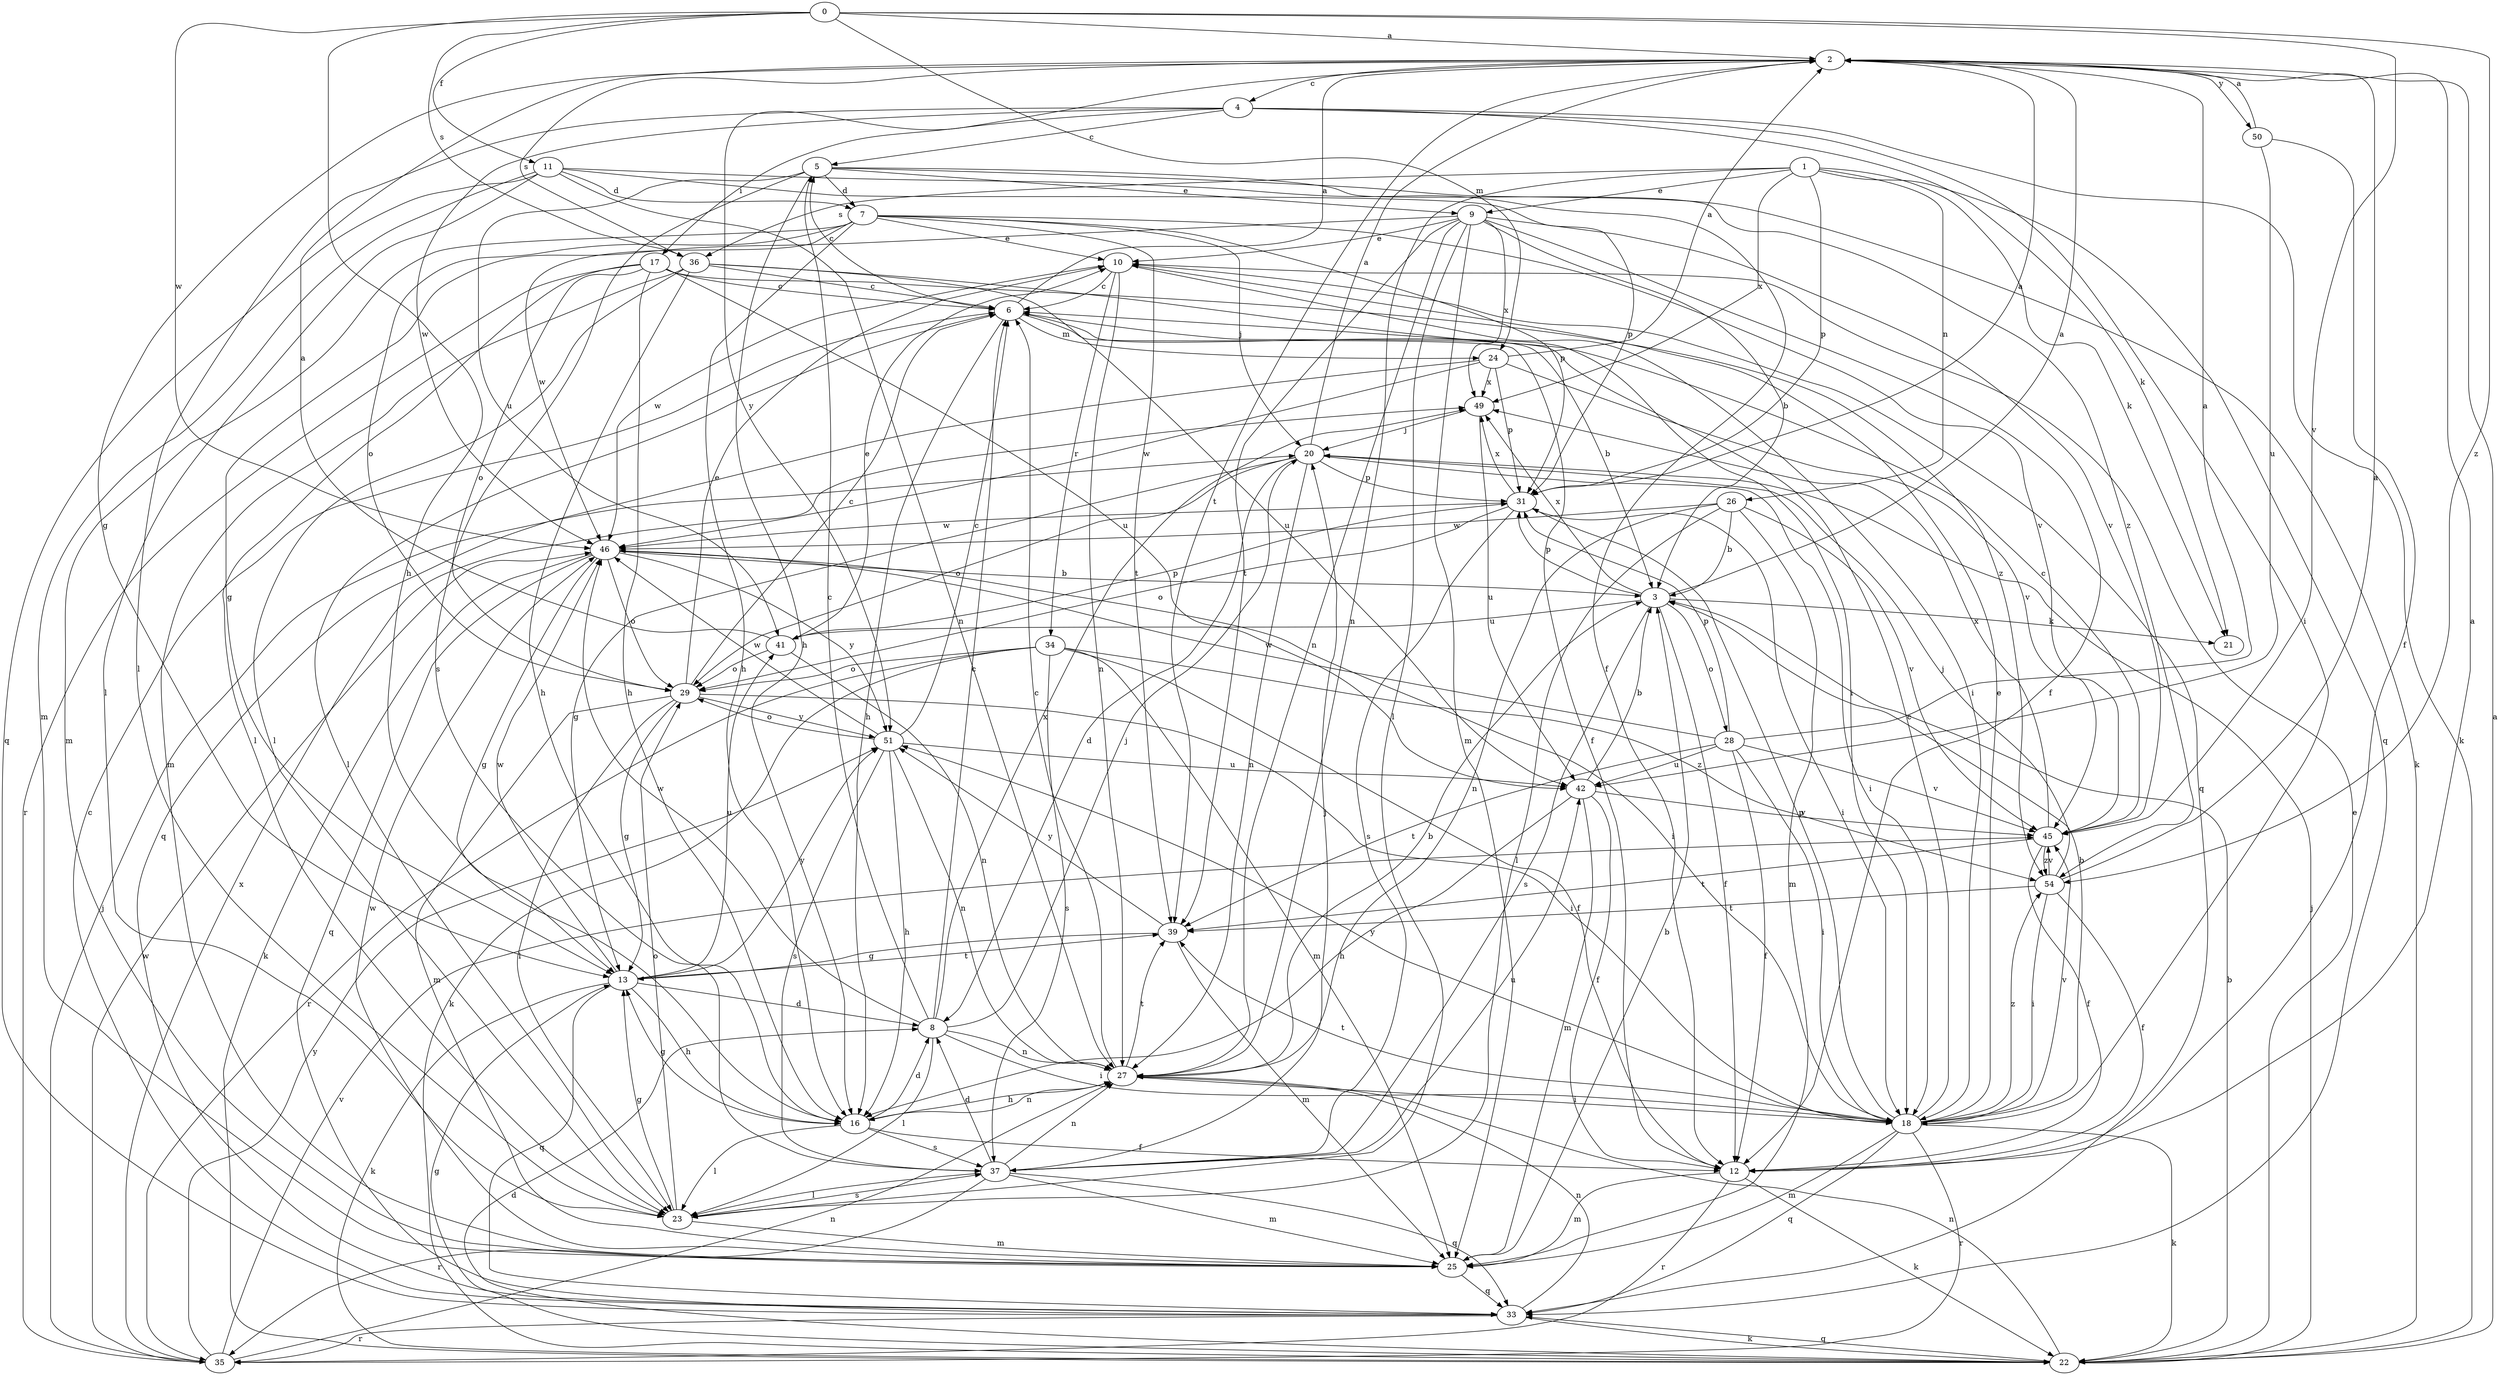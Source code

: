 strict digraph  {
0;
1;
2;
3;
4;
5;
6;
7;
8;
9;
10;
11;
12;
13;
16;
17;
18;
20;
21;
22;
23;
24;
25;
26;
27;
28;
29;
31;
33;
34;
35;
36;
37;
39;
41;
42;
45;
46;
49;
50;
51;
54;
0 -> 2  [label=a];
0 -> 11  [label=f];
0 -> 16  [label=h];
0 -> 24  [label=m];
0 -> 36  [label=s];
0 -> 45  [label=v];
0 -> 46  [label=w];
0 -> 54  [label=z];
1 -> 9  [label=e];
1 -> 21  [label=k];
1 -> 26  [label=n];
1 -> 27  [label=n];
1 -> 31  [label=p];
1 -> 33  [label=q];
1 -> 36  [label=s];
1 -> 49  [label=x];
2 -> 4  [label=c];
2 -> 13  [label=g];
2 -> 36  [label=s];
2 -> 39  [label=t];
2 -> 50  [label=y];
2 -> 51  [label=y];
3 -> 2  [label=a];
3 -> 12  [label=f];
3 -> 21  [label=k];
3 -> 28  [label=o];
3 -> 31  [label=p];
3 -> 37  [label=s];
3 -> 41  [label=u];
3 -> 49  [label=x];
4 -> 5  [label=c];
4 -> 17  [label=i];
4 -> 18  [label=i];
4 -> 21  [label=k];
4 -> 22  [label=k];
4 -> 23  [label=l];
4 -> 46  [label=w];
5 -> 7  [label=d];
5 -> 9  [label=e];
5 -> 16  [label=h];
5 -> 22  [label=k];
5 -> 37  [label=s];
5 -> 41  [label=u];
5 -> 54  [label=z];
6 -> 2  [label=a];
6 -> 3  [label=b];
6 -> 5  [label=c];
6 -> 12  [label=f];
6 -> 16  [label=h];
6 -> 23  [label=l];
6 -> 24  [label=m];
7 -> 10  [label=e];
7 -> 16  [label=h];
7 -> 20  [label=j];
7 -> 25  [label=m];
7 -> 29  [label=o];
7 -> 31  [label=p];
7 -> 39  [label=t];
7 -> 45  [label=v];
7 -> 46  [label=w];
8 -> 5  [label=c];
8 -> 6  [label=c];
8 -> 18  [label=i];
8 -> 20  [label=j];
8 -> 23  [label=l];
8 -> 27  [label=n];
8 -> 46  [label=w];
8 -> 49  [label=x];
9 -> 3  [label=b];
9 -> 10  [label=e];
9 -> 12  [label=f];
9 -> 13  [label=g];
9 -> 23  [label=l];
9 -> 25  [label=m];
9 -> 27  [label=n];
9 -> 39  [label=t];
9 -> 45  [label=v];
9 -> 49  [label=x];
10 -> 6  [label=c];
10 -> 18  [label=i];
10 -> 27  [label=n];
10 -> 33  [label=q];
10 -> 34  [label=r];
10 -> 46  [label=w];
11 -> 7  [label=d];
11 -> 12  [label=f];
11 -> 23  [label=l];
11 -> 25  [label=m];
11 -> 27  [label=n];
11 -> 31  [label=p];
11 -> 33  [label=q];
12 -> 2  [label=a];
12 -> 22  [label=k];
12 -> 25  [label=m];
12 -> 35  [label=r];
13 -> 8  [label=d];
13 -> 16  [label=h];
13 -> 22  [label=k];
13 -> 33  [label=q];
13 -> 39  [label=t];
13 -> 41  [label=u];
13 -> 46  [label=w];
13 -> 51  [label=y];
16 -> 8  [label=d];
16 -> 12  [label=f];
16 -> 13  [label=g];
16 -> 23  [label=l];
16 -> 27  [label=n];
16 -> 37  [label=s];
17 -> 6  [label=c];
17 -> 16  [label=h];
17 -> 23  [label=l];
17 -> 29  [label=o];
17 -> 35  [label=r];
17 -> 42  [label=u];
17 -> 54  [label=z];
18 -> 3  [label=b];
18 -> 6  [label=c];
18 -> 10  [label=e];
18 -> 22  [label=k];
18 -> 25  [label=m];
18 -> 31  [label=p];
18 -> 33  [label=q];
18 -> 35  [label=r];
18 -> 39  [label=t];
18 -> 45  [label=v];
18 -> 51  [label=y];
18 -> 54  [label=z];
20 -> 2  [label=a];
20 -> 8  [label=d];
20 -> 13  [label=g];
20 -> 18  [label=i];
20 -> 27  [label=n];
20 -> 29  [label=o];
20 -> 31  [label=p];
22 -> 2  [label=a];
22 -> 3  [label=b];
22 -> 8  [label=d];
22 -> 10  [label=e];
22 -> 13  [label=g];
22 -> 20  [label=j];
22 -> 27  [label=n];
22 -> 33  [label=q];
23 -> 13  [label=g];
23 -> 25  [label=m];
23 -> 29  [label=o];
23 -> 37  [label=s];
24 -> 2  [label=a];
24 -> 31  [label=p];
24 -> 33  [label=q];
24 -> 45  [label=v];
24 -> 46  [label=w];
24 -> 49  [label=x];
25 -> 3  [label=b];
25 -> 33  [label=q];
25 -> 46  [label=w];
26 -> 3  [label=b];
26 -> 23  [label=l];
26 -> 25  [label=m];
26 -> 27  [label=n];
26 -> 45  [label=v];
26 -> 46  [label=w];
27 -> 3  [label=b];
27 -> 6  [label=c];
27 -> 16  [label=h];
27 -> 18  [label=i];
27 -> 39  [label=t];
28 -> 2  [label=a];
28 -> 12  [label=f];
28 -> 18  [label=i];
28 -> 31  [label=p];
28 -> 39  [label=t];
28 -> 42  [label=u];
28 -> 45  [label=v];
28 -> 46  [label=w];
29 -> 6  [label=c];
29 -> 10  [label=e];
29 -> 13  [label=g];
29 -> 18  [label=i];
29 -> 23  [label=l];
29 -> 25  [label=m];
29 -> 51  [label=y];
31 -> 2  [label=a];
31 -> 18  [label=i];
31 -> 29  [label=o];
31 -> 37  [label=s];
31 -> 46  [label=w];
31 -> 49  [label=x];
33 -> 6  [label=c];
33 -> 22  [label=k];
33 -> 27  [label=n];
33 -> 35  [label=r];
34 -> 12  [label=f];
34 -> 22  [label=k];
34 -> 25  [label=m];
34 -> 29  [label=o];
34 -> 35  [label=r];
34 -> 37  [label=s];
34 -> 54  [label=z];
35 -> 20  [label=j];
35 -> 27  [label=n];
35 -> 45  [label=v];
35 -> 46  [label=w];
35 -> 49  [label=x];
35 -> 51  [label=y];
36 -> 6  [label=c];
36 -> 16  [label=h];
36 -> 18  [label=i];
36 -> 23  [label=l];
36 -> 25  [label=m];
36 -> 42  [label=u];
37 -> 8  [label=d];
37 -> 20  [label=j];
37 -> 23  [label=l];
37 -> 25  [label=m];
37 -> 27  [label=n];
37 -> 33  [label=q];
37 -> 35  [label=r];
37 -> 42  [label=u];
39 -> 13  [label=g];
39 -> 25  [label=m];
39 -> 51  [label=y];
41 -> 2  [label=a];
41 -> 10  [label=e];
41 -> 27  [label=n];
41 -> 29  [label=o];
41 -> 31  [label=p];
42 -> 3  [label=b];
42 -> 12  [label=f];
42 -> 16  [label=h];
42 -> 25  [label=m];
42 -> 45  [label=v];
45 -> 6  [label=c];
45 -> 12  [label=f];
45 -> 39  [label=t];
45 -> 49  [label=x];
45 -> 54  [label=z];
46 -> 3  [label=b];
46 -> 13  [label=g];
46 -> 18  [label=i];
46 -> 22  [label=k];
46 -> 29  [label=o];
46 -> 33  [label=q];
46 -> 51  [label=y];
49 -> 20  [label=j];
49 -> 42  [label=u];
50 -> 2  [label=a];
50 -> 12  [label=f];
50 -> 42  [label=u];
51 -> 6  [label=c];
51 -> 16  [label=h];
51 -> 27  [label=n];
51 -> 29  [label=o];
51 -> 37  [label=s];
51 -> 42  [label=u];
51 -> 46  [label=w];
54 -> 2  [label=a];
54 -> 12  [label=f];
54 -> 18  [label=i];
54 -> 20  [label=j];
54 -> 39  [label=t];
54 -> 45  [label=v];
}
